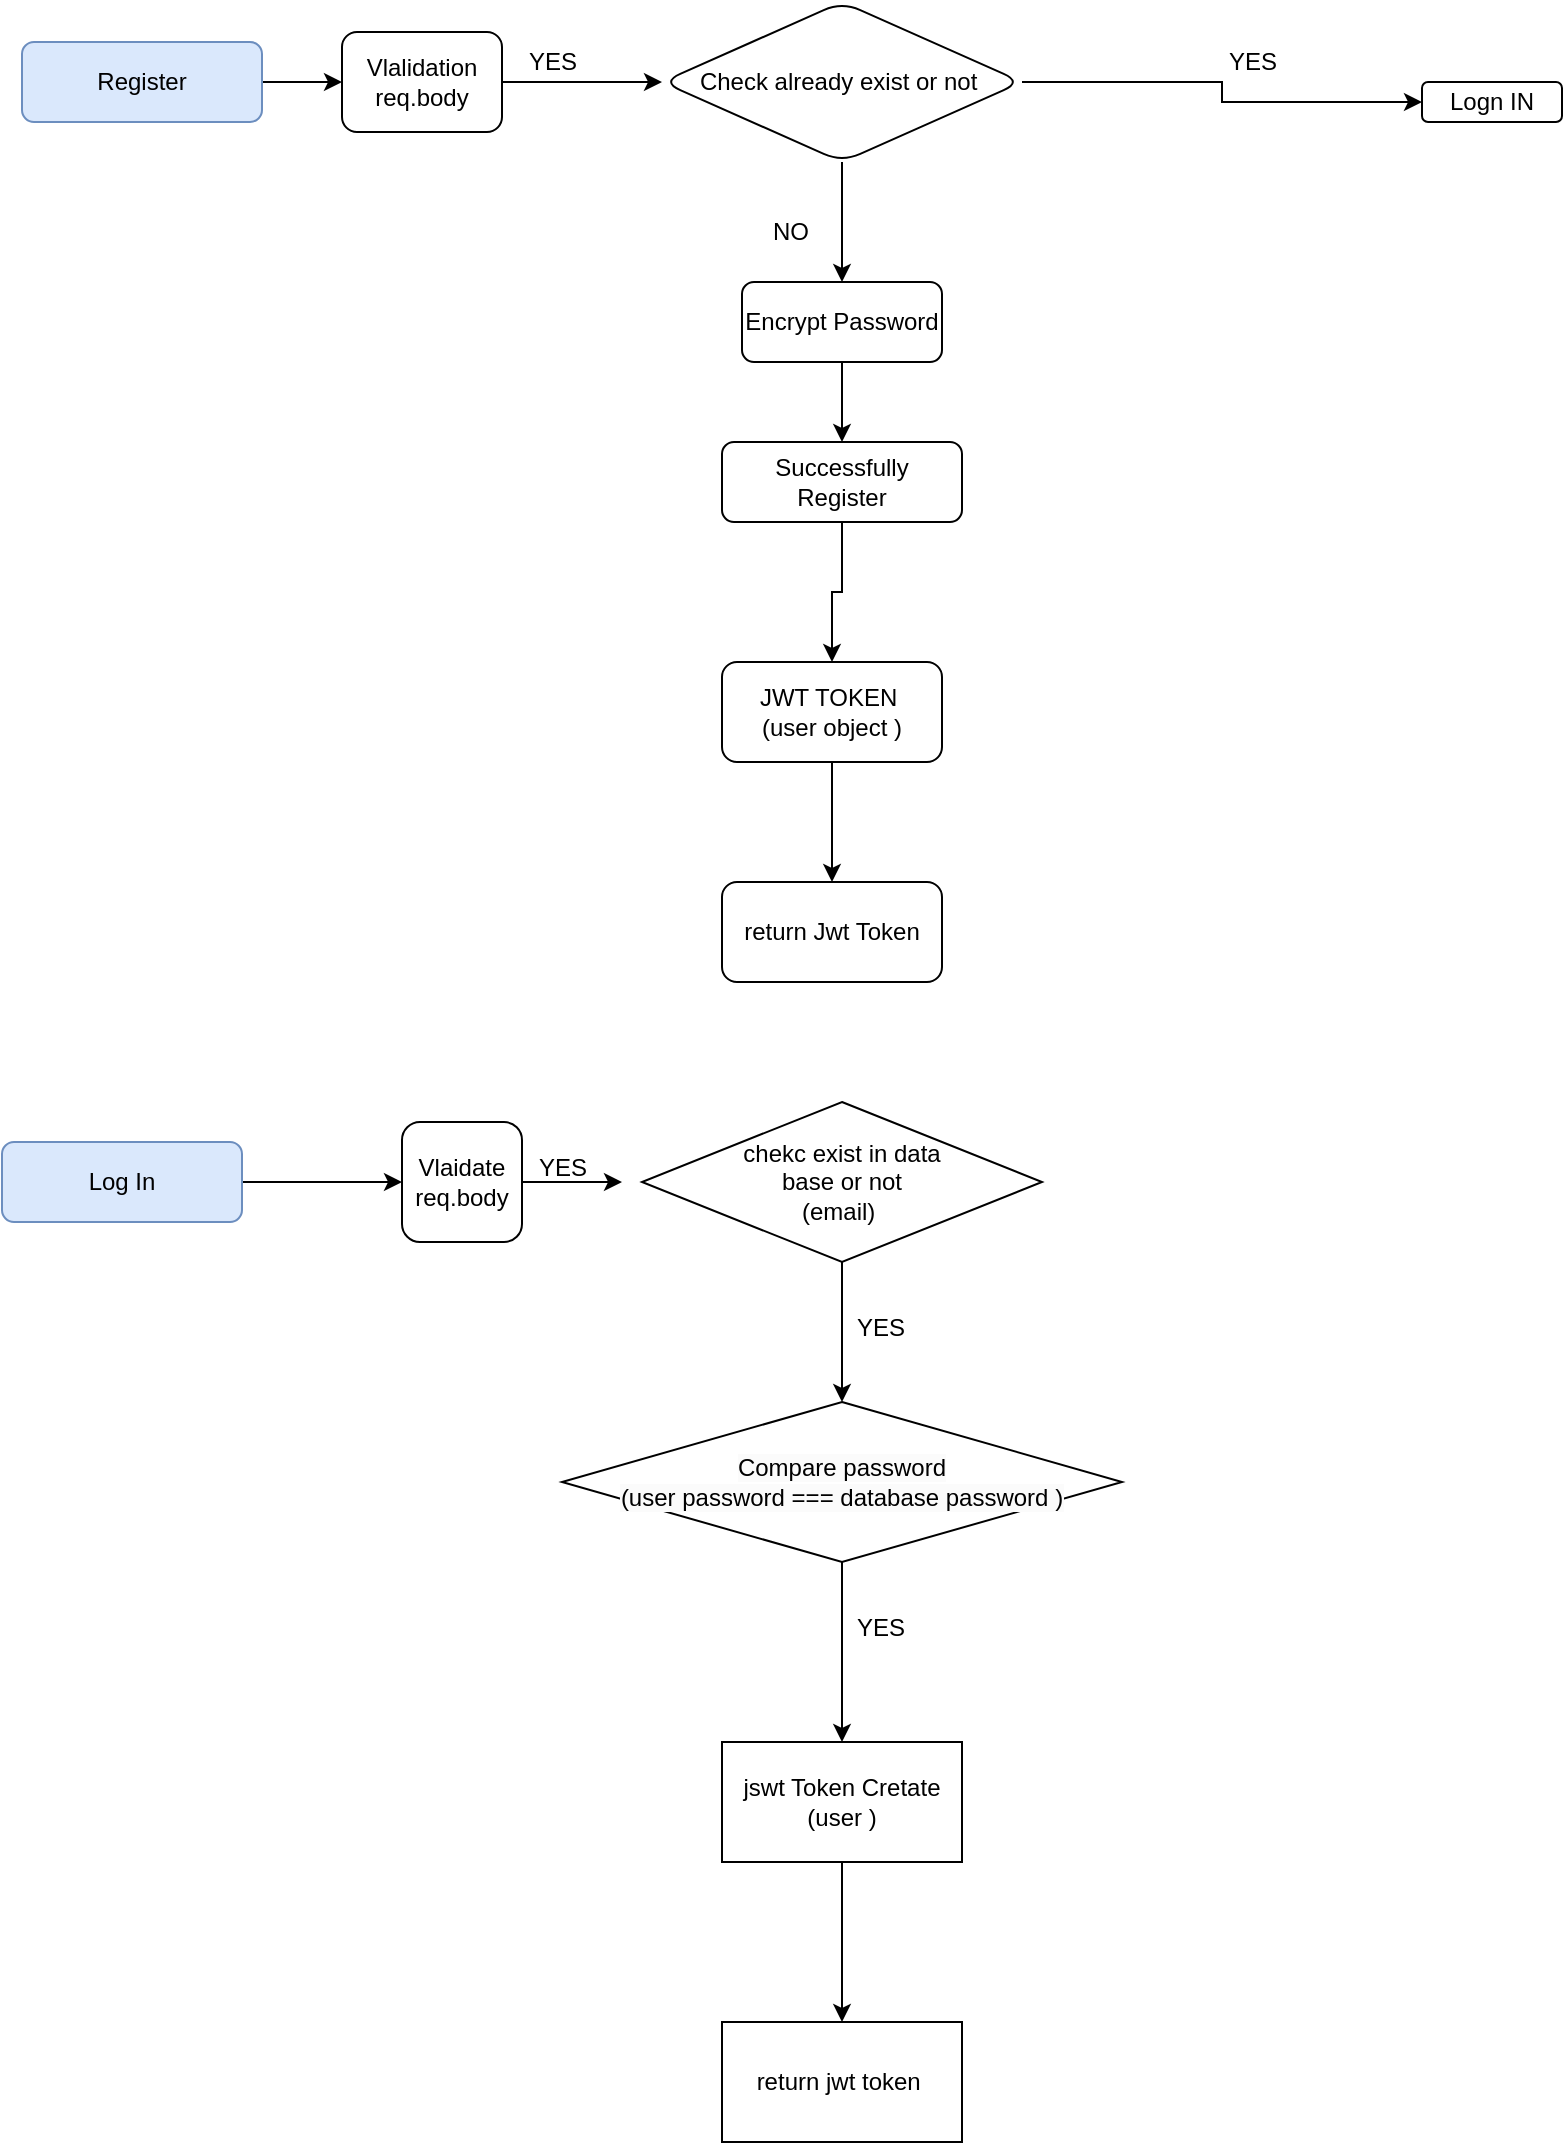<mxfile version="21.2.9" type="github" pages="3">
  <diagram id="C5RBs43oDa-KdzZeNtuy" name="authntication">
    <mxGraphModel dx="836" dy="495" grid="1" gridSize="10" guides="1" tooltips="1" connect="1" arrows="1" fold="1" page="1" pageScale="1" pageWidth="827" pageHeight="1169" math="0" shadow="0">
      <root>
        <mxCell id="WIyWlLk6GJQsqaUBKTNV-0" />
        <mxCell id="WIyWlLk6GJQsqaUBKTNV-1" parent="WIyWlLk6GJQsqaUBKTNV-0" />
        <mxCell id="tBLUwzcYcOvDInlhGQcW-26" value="" style="edgeStyle=orthogonalEdgeStyle;rounded=0;orthogonalLoop=1;jettySize=auto;html=1;" edge="1" parent="WIyWlLk6GJQsqaUBKTNV-1" source="WIyWlLk6GJQsqaUBKTNV-3" target="tBLUwzcYcOvDInlhGQcW-25">
          <mxGeometry relative="1" as="geometry" />
        </mxCell>
        <mxCell id="WIyWlLk6GJQsqaUBKTNV-3" value="Register" style="rounded=1;whiteSpace=wrap;html=1;fontSize=12;glass=0;strokeWidth=1;shadow=0;fillColor=#dae8fc;strokeColor=#6c8ebf;" parent="WIyWlLk6GJQsqaUBKTNV-1" vertex="1">
          <mxGeometry x="10" y="40" width="120" height="40" as="geometry" />
        </mxCell>
        <mxCell id="tBLUwzcYcOvDInlhGQcW-32" value="" style="edgeStyle=orthogonalEdgeStyle;rounded=0;orthogonalLoop=1;jettySize=auto;html=1;" edge="1" parent="WIyWlLk6GJQsqaUBKTNV-1" source="tBLUwzcYcOvDInlhGQcW-1" target="tBLUwzcYcOvDInlhGQcW-31">
          <mxGeometry relative="1" as="geometry" />
        </mxCell>
        <mxCell id="tBLUwzcYcOvDInlhGQcW-1" value="Log In" style="rounded=1;whiteSpace=wrap;html=1;fillColor=#dae8fc;strokeColor=#6c8ebf;" vertex="1" parent="WIyWlLk6GJQsqaUBKTNV-1">
          <mxGeometry y="590" width="120" height="40" as="geometry" />
        </mxCell>
        <mxCell id="tBLUwzcYcOvDInlhGQcW-23" value="" style="edgeStyle=orthogonalEdgeStyle;rounded=0;orthogonalLoop=1;jettySize=auto;html=1;" edge="1" parent="WIyWlLk6GJQsqaUBKTNV-1" source="tBLUwzcYcOvDInlhGQcW-4" target="tBLUwzcYcOvDInlhGQcW-22">
          <mxGeometry relative="1" as="geometry" />
        </mxCell>
        <mxCell id="tBLUwzcYcOvDInlhGQcW-30" style="edgeStyle=orthogonalEdgeStyle;rounded=0;orthogonalLoop=1;jettySize=auto;html=1;exitX=0.5;exitY=1;exitDx=0;exitDy=0;" edge="1" parent="WIyWlLk6GJQsqaUBKTNV-1" source="tBLUwzcYcOvDInlhGQcW-4">
          <mxGeometry relative="1" as="geometry">
            <mxPoint x="420" y="160" as="targetPoint" />
          </mxGeometry>
        </mxCell>
        <mxCell id="tBLUwzcYcOvDInlhGQcW-4" value="Check already exist or not&amp;nbsp;" style="rhombus;whiteSpace=wrap;html=1;rounded=1;glass=0;strokeWidth=1;shadow=0;" vertex="1" parent="WIyWlLk6GJQsqaUBKTNV-1">
          <mxGeometry x="330" y="20" width="180" height="80" as="geometry" />
        </mxCell>
        <mxCell id="tBLUwzcYcOvDInlhGQcW-13" value="" style="edgeStyle=orthogonalEdgeStyle;rounded=0;orthogonalLoop=1;jettySize=auto;html=1;" edge="1" parent="WIyWlLk6GJQsqaUBKTNV-1" source="tBLUwzcYcOvDInlhGQcW-6" target="tBLUwzcYcOvDInlhGQcW-12">
          <mxGeometry relative="1" as="geometry" />
        </mxCell>
        <mxCell id="tBLUwzcYcOvDInlhGQcW-6" value="Encrypt Password" style="whiteSpace=wrap;html=1;rounded=1;glass=0;strokeWidth=1;shadow=0;" vertex="1" parent="WIyWlLk6GJQsqaUBKTNV-1">
          <mxGeometry x="370" y="160" width="100" height="40" as="geometry" />
        </mxCell>
        <mxCell id="tBLUwzcYcOvDInlhGQcW-11" value="NO" style="text;html=1;align=center;verticalAlign=middle;resizable=0;points=[];autosize=1;strokeColor=none;fillColor=none;" vertex="1" parent="WIyWlLk6GJQsqaUBKTNV-1">
          <mxGeometry x="374" y="120" width="40" height="30" as="geometry" />
        </mxCell>
        <mxCell id="tBLUwzcYcOvDInlhGQcW-15" value="" style="edgeStyle=orthogonalEdgeStyle;rounded=0;orthogonalLoop=1;jettySize=auto;html=1;" edge="1" parent="WIyWlLk6GJQsqaUBKTNV-1" source="tBLUwzcYcOvDInlhGQcW-12" target="tBLUwzcYcOvDInlhGQcW-14">
          <mxGeometry relative="1" as="geometry" />
        </mxCell>
        <mxCell id="tBLUwzcYcOvDInlhGQcW-12" value="Successfully &lt;br&gt;Register" style="whiteSpace=wrap;html=1;rounded=1;glass=0;strokeWidth=1;shadow=0;" vertex="1" parent="WIyWlLk6GJQsqaUBKTNV-1">
          <mxGeometry x="360" y="240" width="120" height="40" as="geometry" />
        </mxCell>
        <mxCell id="tBLUwzcYcOvDInlhGQcW-17" value="" style="edgeStyle=orthogonalEdgeStyle;rounded=0;orthogonalLoop=1;jettySize=auto;html=1;" edge="1" parent="WIyWlLk6GJQsqaUBKTNV-1" source="tBLUwzcYcOvDInlhGQcW-14" target="tBLUwzcYcOvDInlhGQcW-16">
          <mxGeometry relative="1" as="geometry" />
        </mxCell>
        <mxCell id="tBLUwzcYcOvDInlhGQcW-14" value="JWT TOKEN&amp;nbsp;&lt;br&gt;(user object )" style="whiteSpace=wrap;html=1;rounded=1;glass=0;strokeWidth=1;shadow=0;" vertex="1" parent="WIyWlLk6GJQsqaUBKTNV-1">
          <mxGeometry x="360" y="350" width="110" height="50" as="geometry" />
        </mxCell>
        <mxCell id="tBLUwzcYcOvDInlhGQcW-16" value="return Jwt Token" style="whiteSpace=wrap;html=1;rounded=1;glass=0;strokeWidth=1;shadow=0;" vertex="1" parent="WIyWlLk6GJQsqaUBKTNV-1">
          <mxGeometry x="360" y="460" width="110" height="50" as="geometry" />
        </mxCell>
        <mxCell id="tBLUwzcYcOvDInlhGQcW-22" value="Logn IN" style="whiteSpace=wrap;html=1;rounded=1;glass=0;strokeWidth=1;shadow=0;" vertex="1" parent="WIyWlLk6GJQsqaUBKTNV-1">
          <mxGeometry x="710" y="60" width="70" height="20" as="geometry" />
        </mxCell>
        <mxCell id="tBLUwzcYcOvDInlhGQcW-24" value="YES" style="text;html=1;align=center;verticalAlign=middle;resizable=0;points=[];autosize=1;strokeColor=none;fillColor=none;" vertex="1" parent="WIyWlLk6GJQsqaUBKTNV-1">
          <mxGeometry x="600" y="35" width="50" height="30" as="geometry" />
        </mxCell>
        <mxCell id="tBLUwzcYcOvDInlhGQcW-28" value="" style="edgeStyle=orthogonalEdgeStyle;rounded=0;orthogonalLoop=1;jettySize=auto;html=1;entryX=0;entryY=0.5;entryDx=0;entryDy=0;" edge="1" parent="WIyWlLk6GJQsqaUBKTNV-1" source="tBLUwzcYcOvDInlhGQcW-25" target="tBLUwzcYcOvDInlhGQcW-4">
          <mxGeometry relative="1" as="geometry">
            <mxPoint x="310" y="60" as="targetPoint" />
          </mxGeometry>
        </mxCell>
        <mxCell id="tBLUwzcYcOvDInlhGQcW-25" value="Vlalidation req.body" style="whiteSpace=wrap;html=1;rounded=1;glass=0;strokeWidth=1;shadow=0;" vertex="1" parent="WIyWlLk6GJQsqaUBKTNV-1">
          <mxGeometry x="170" y="35" width="80" height="50" as="geometry" />
        </mxCell>
        <mxCell id="tBLUwzcYcOvDInlhGQcW-29" value="YES" style="text;html=1;align=center;verticalAlign=middle;resizable=0;points=[];autosize=1;strokeColor=none;fillColor=none;" vertex="1" parent="WIyWlLk6GJQsqaUBKTNV-1">
          <mxGeometry x="250" y="35" width="50" height="30" as="geometry" />
        </mxCell>
        <mxCell id="tBLUwzcYcOvDInlhGQcW-34" value="" style="edgeStyle=orthogonalEdgeStyle;rounded=0;orthogonalLoop=1;jettySize=auto;html=1;" edge="1" parent="WIyWlLk6GJQsqaUBKTNV-1" source="tBLUwzcYcOvDInlhGQcW-31">
          <mxGeometry relative="1" as="geometry">
            <mxPoint x="310" y="610" as="targetPoint" />
          </mxGeometry>
        </mxCell>
        <mxCell id="tBLUwzcYcOvDInlhGQcW-31" value="Vlaidate &lt;br&gt;req.body" style="whiteSpace=wrap;html=1;rounded=1;" vertex="1" parent="WIyWlLk6GJQsqaUBKTNV-1">
          <mxGeometry x="200" y="580" width="60" height="60" as="geometry" />
        </mxCell>
        <mxCell id="tBLUwzcYcOvDInlhGQcW-35" value="YES" style="text;html=1;align=center;verticalAlign=middle;resizable=0;points=[];autosize=1;strokeColor=none;fillColor=none;" vertex="1" parent="WIyWlLk6GJQsqaUBKTNV-1">
          <mxGeometry x="255" y="588" width="50" height="30" as="geometry" />
        </mxCell>
        <mxCell id="tBLUwzcYcOvDInlhGQcW-44" value="" style="edgeStyle=orthogonalEdgeStyle;rounded=0;orthogonalLoop=1;jettySize=auto;html=1;" edge="1" parent="WIyWlLk6GJQsqaUBKTNV-1" source="tBLUwzcYcOvDInlhGQcW-36" target="tBLUwzcYcOvDInlhGQcW-43">
          <mxGeometry relative="1" as="geometry" />
        </mxCell>
        <mxCell id="tBLUwzcYcOvDInlhGQcW-36" value="chekc exist in data &lt;br&gt;base or not&lt;br&gt;(email)&amp;nbsp;" style="rhombus;whiteSpace=wrap;html=1;" vertex="1" parent="WIyWlLk6GJQsqaUBKTNV-1">
          <mxGeometry x="320" y="570" width="200" height="80" as="geometry" />
        </mxCell>
        <mxCell id="tBLUwzcYcOvDInlhGQcW-46" value="" style="edgeStyle=orthogonalEdgeStyle;rounded=0;orthogonalLoop=1;jettySize=auto;html=1;" edge="1" parent="WIyWlLk6GJQsqaUBKTNV-1" source="tBLUwzcYcOvDInlhGQcW-43" target="tBLUwzcYcOvDInlhGQcW-45">
          <mxGeometry relative="1" as="geometry" />
        </mxCell>
        <mxCell id="tBLUwzcYcOvDInlhGQcW-43" value="&lt;span style=&quot;color: rgb(0, 0, 0); font-family: Helvetica; font-size: 12px; font-style: normal; font-variant-ligatures: normal; font-variant-caps: normal; font-weight: 400; letter-spacing: normal; orphans: 2; text-align: center; text-indent: 0px; text-transform: none; widows: 2; word-spacing: 0px; -webkit-text-stroke-width: 0px; background-color: rgb(251, 251, 251); text-decoration-thickness: initial; text-decoration-style: initial; text-decoration-color: initial; float: none; display: inline !important;&quot;&gt;Compare password&lt;/span&gt;&lt;br style=&quot;border-color: var(--border-color); color: rgb(0, 0, 0); font-family: Helvetica; font-size: 12px; font-style: normal; font-variant-ligatures: normal; font-variant-caps: normal; font-weight: 400; letter-spacing: normal; orphans: 2; text-align: center; text-indent: 0px; text-transform: none; widows: 2; word-spacing: 0px; -webkit-text-stroke-width: 0px; background-color: rgb(251, 251, 251); text-decoration-thickness: initial; text-decoration-style: initial; text-decoration-color: initial;&quot;&gt;&lt;span style=&quot;color: rgb(0, 0, 0); font-family: Helvetica; font-size: 12px; font-style: normal; font-variant-ligatures: normal; font-variant-caps: normal; font-weight: 400; letter-spacing: normal; orphans: 2; text-align: center; text-indent: 0px; text-transform: none; widows: 2; word-spacing: 0px; -webkit-text-stroke-width: 0px; background-color: rgb(251, 251, 251); text-decoration-thickness: initial; text-decoration-style: initial; text-decoration-color: initial; float: none; display: inline !important;&quot;&gt;(user password === database password )&lt;/span&gt;" style="rhombus;whiteSpace=wrap;html=1;" vertex="1" parent="WIyWlLk6GJQsqaUBKTNV-1">
          <mxGeometry x="280" y="720" width="280" height="80" as="geometry" />
        </mxCell>
        <mxCell id="tBLUwzcYcOvDInlhGQcW-48" value="" style="edgeStyle=orthogonalEdgeStyle;rounded=0;orthogonalLoop=1;jettySize=auto;html=1;" edge="1" parent="WIyWlLk6GJQsqaUBKTNV-1" source="tBLUwzcYcOvDInlhGQcW-45" target="tBLUwzcYcOvDInlhGQcW-47">
          <mxGeometry relative="1" as="geometry" />
        </mxCell>
        <mxCell id="tBLUwzcYcOvDInlhGQcW-45" value="jswt Token Cretate&lt;br&gt;(user )" style="whiteSpace=wrap;html=1;" vertex="1" parent="WIyWlLk6GJQsqaUBKTNV-1">
          <mxGeometry x="360" y="890" width="120" height="60" as="geometry" />
        </mxCell>
        <mxCell id="tBLUwzcYcOvDInlhGQcW-47" value="return jwt token&amp;nbsp;" style="whiteSpace=wrap;html=1;" vertex="1" parent="WIyWlLk6GJQsqaUBKTNV-1">
          <mxGeometry x="360" y="1030" width="120" height="60" as="geometry" />
        </mxCell>
        <mxCell id="tBLUwzcYcOvDInlhGQcW-49" value="YES" style="text;html=1;align=center;verticalAlign=middle;resizable=0;points=[];autosize=1;strokeColor=none;fillColor=none;" vertex="1" parent="WIyWlLk6GJQsqaUBKTNV-1">
          <mxGeometry x="414" y="668" width="50" height="30" as="geometry" />
        </mxCell>
        <mxCell id="tBLUwzcYcOvDInlhGQcW-50" value="YES" style="text;html=1;align=center;verticalAlign=middle;resizable=0;points=[];autosize=1;strokeColor=none;fillColor=none;" vertex="1" parent="WIyWlLk6GJQsqaUBKTNV-1">
          <mxGeometry x="414" y="818" width="50" height="30" as="geometry" />
        </mxCell>
      </root>
    </mxGraphModel>
  </diagram>
  <diagram id="0T0QVzsay0xOI4LE1sV0" name="authorization">
    <mxGraphModel dx="1762" dy="495" grid="1" gridSize="10" guides="1" tooltips="1" connect="1" arrows="1" fold="1" page="1" pageScale="1" pageWidth="850" pageHeight="1100" math="0" shadow="0">
      <root>
        <mxCell id="0" />
        <mxCell id="1" parent="0" />
        <mxCell id="N1-AMmxSvPik8XYAT0Of-6" value="" style="edgeStyle=orthogonalEdgeStyle;rounded=0;orthogonalLoop=1;jettySize=auto;html=1;" edge="1" parent="1" source="N1-AMmxSvPik8XYAT0Of-2" target="N1-AMmxSvPik8XYAT0Of-5">
          <mxGeometry relative="1" as="geometry" />
        </mxCell>
        <mxCell id="N1-AMmxSvPik8XYAT0Of-2" value="Who Am I&amp;nbsp;" style="whiteSpace=wrap;html=1;fillColor=#dae8fc;strokeColor=#6c8ebf;" vertex="1" parent="1">
          <mxGeometry x="-10" y="30" width="110" height="30" as="geometry" />
        </mxCell>
        <mxCell id="N1-AMmxSvPik8XYAT0Of-8" value="" style="edgeStyle=orthogonalEdgeStyle;rounded=0;orthogonalLoop=1;jettySize=auto;html=1;" edge="1" parent="1" source="N1-AMmxSvPik8XYAT0Of-5" target="N1-AMmxSvPik8XYAT0Of-7">
          <mxGeometry relative="1" as="geometry" />
        </mxCell>
        <mxCell id="N1-AMmxSvPik8XYAT0Of-11" value="" style="edgeStyle=orthogonalEdgeStyle;rounded=0;orthogonalLoop=1;jettySize=auto;html=1;" edge="1" parent="1" source="N1-AMmxSvPik8XYAT0Of-5" target="N1-AMmxSvPik8XYAT0Of-10">
          <mxGeometry relative="1" as="geometry" />
        </mxCell>
        <mxCell id="N1-AMmxSvPik8XYAT0Of-5" value="jwt token match&amp;nbsp;" style="rhombus;whiteSpace=wrap;html=1;" vertex="1" parent="1">
          <mxGeometry x="360" y="5" width="250" height="80" as="geometry" />
        </mxCell>
        <mxCell id="N1-AMmxSvPik8XYAT0Of-7" value="Invalid token &lt;br&gt;Logn In" style="whiteSpace=wrap;html=1;" vertex="1" parent="1">
          <mxGeometry x="685" y="15" width="120" height="60" as="geometry" />
        </mxCell>
        <mxCell id="N1-AMmxSvPik8XYAT0Of-9" value="token provided through req.header" style="text;html=1;align=center;verticalAlign=middle;resizable=0;points=[];autosize=1;strokeColor=none;fillColor=none;" vertex="1" parent="1">
          <mxGeometry x="130" y="15" width="210" height="30" as="geometry" />
        </mxCell>
        <mxCell id="N1-AMmxSvPik8XYAT0Of-13" value="" style="edgeStyle=orthogonalEdgeStyle;rounded=0;orthogonalLoop=1;jettySize=auto;html=1;" edge="1" parent="1" source="N1-AMmxSvPik8XYAT0Of-10" target="N1-AMmxSvPik8XYAT0Of-12">
          <mxGeometry relative="1" as="geometry" />
        </mxCell>
        <mxCell id="N1-AMmxSvPik8XYAT0Of-18" value="" style="edgeStyle=orthogonalEdgeStyle;rounded=0;orthogonalLoop=1;jettySize=auto;html=1;" edge="1" parent="1" source="N1-AMmxSvPik8XYAT0Of-10" target="N1-AMmxSvPik8XYAT0Of-17">
          <mxGeometry relative="1" as="geometry" />
        </mxCell>
        <mxCell id="N1-AMmxSvPik8XYAT0Of-10" value="Decrypt token and check user exit or not databse" style="whiteSpace=wrap;html=1;" vertex="1" parent="1">
          <mxGeometry x="425" y="175" width="120" height="60" as="geometry" />
        </mxCell>
        <mxCell id="N1-AMmxSvPik8XYAT0Of-12" value="send cuurent logn in user&amp;nbsp;" style="whiteSpace=wrap;html=1;" vertex="1" parent="1">
          <mxGeometry x="425" y="315" width="120" height="60" as="geometry" />
        </mxCell>
        <mxCell id="N1-AMmxSvPik8XYAT0Of-14" value="NO" style="text;html=1;align=center;verticalAlign=middle;resizable=0;points=[];autosize=1;strokeColor=none;fillColor=none;" vertex="1" parent="1">
          <mxGeometry x="620" y="18" width="40" height="30" as="geometry" />
        </mxCell>
        <mxCell id="N1-AMmxSvPik8XYAT0Of-15" value="YES" style="text;html=1;align=center;verticalAlign=middle;resizable=0;points=[];autosize=1;strokeColor=none;fillColor=none;" vertex="1" parent="1">
          <mxGeometry x="475" y="108" width="50" height="30" as="geometry" />
        </mxCell>
        <mxCell id="N1-AMmxSvPik8XYAT0Of-16" value="YES" style="text;html=1;align=center;verticalAlign=middle;resizable=0;points=[];autosize=1;strokeColor=none;fillColor=none;" vertex="1" parent="1">
          <mxGeometry x="475" y="258" width="50" height="30" as="geometry" />
        </mxCell>
        <mxCell id="N1-AMmxSvPik8XYAT0Of-17" value="Invalid Creadential&amp;nbsp;" style="whiteSpace=wrap;html=1;" vertex="1" parent="1">
          <mxGeometry x="700" y="178" width="120" height="60" as="geometry" />
        </mxCell>
        <mxCell id="N1-AMmxSvPik8XYAT0Of-19" value="NO" style="text;html=1;align=center;verticalAlign=middle;resizable=0;points=[];autosize=1;strokeColor=none;fillColor=none;" vertex="1" parent="1">
          <mxGeometry x="570" y="178" width="40" height="30" as="geometry" />
        </mxCell>
        <mxCell id="N1-AMmxSvPik8XYAT0Of-58" value="" style="edgeStyle=orthogonalEdgeStyle;rounded=0;orthogonalLoop=1;jettySize=auto;html=1;" edge="1" parent="1" source="N1-AMmxSvPik8XYAT0Of-56" target="N1-AMmxSvPik8XYAT0Of-57">
          <mxGeometry relative="1" as="geometry" />
        </mxCell>
        <mxCell id="N1-AMmxSvPik8XYAT0Of-56" value="Verify" style="whiteSpace=wrap;html=1;fillColor=#dae8fc;strokeColor=#6c8ebf;" vertex="1" parent="1">
          <mxGeometry y="450" width="90" height="30" as="geometry" />
        </mxCell>
        <mxCell id="N1-AMmxSvPik8XYAT0Of-62" value="" style="edgeStyle=orthogonalEdgeStyle;rounded=0;orthogonalLoop=1;jettySize=auto;html=1;" edge="1" parent="1" source="N1-AMmxSvPik8XYAT0Of-57" target="N1-AMmxSvPik8XYAT0Of-61">
          <mxGeometry relative="1" as="geometry" />
        </mxCell>
        <mxCell id="N1-AMmxSvPik8XYAT0Of-65" value="" style="edgeStyle=orthogonalEdgeStyle;rounded=0;orthogonalLoop=1;jettySize=auto;html=1;" edge="1" parent="1" source="N1-AMmxSvPik8XYAT0Of-57" target="N1-AMmxSvPik8XYAT0Of-64">
          <mxGeometry relative="1" as="geometry" />
        </mxCell>
        <mxCell id="N1-AMmxSvPik8XYAT0Of-57" value="jwt token match&amp;nbsp;" style="rhombus;whiteSpace=wrap;html=1;" vertex="1" parent="1">
          <mxGeometry x="380" y="440" width="220" height="80" as="geometry" />
        </mxCell>
        <mxCell id="N1-AMmxSvPik8XYAT0Of-59" value="token provided through req.header" style="text;html=1;align=center;verticalAlign=middle;resizable=0;points=[];autosize=1;strokeColor=none;fillColor=none;" vertex="1" parent="1">
          <mxGeometry x="130" y="15" width="210" height="30" as="geometry" />
        </mxCell>
        <mxCell id="N1-AMmxSvPik8XYAT0Of-60" value="Token provided through header" style="text;html=1;align=center;verticalAlign=middle;resizable=0;points=[];autosize=1;strokeColor=none;fillColor=none;" vertex="1" parent="1">
          <mxGeometry x="160" y="440" width="190" height="30" as="geometry" />
        </mxCell>
        <mxCell id="N1-AMmxSvPik8XYAT0Of-68" value="" style="edgeStyle=orthogonalEdgeStyle;rounded=0;orthogonalLoop=1;jettySize=auto;html=1;" edge="1" parent="1" source="N1-AMmxSvPik8XYAT0Of-61" target="N1-AMmxSvPik8XYAT0Of-67">
          <mxGeometry relative="1" as="geometry" />
        </mxCell>
        <mxCell id="N1-AMmxSvPik8XYAT0Of-71" value="" style="edgeStyle=orthogonalEdgeStyle;rounded=0;orthogonalLoop=1;jettySize=auto;html=1;" edge="1" parent="1" source="N1-AMmxSvPik8XYAT0Of-61" target="N1-AMmxSvPik8XYAT0Of-70">
          <mxGeometry relative="1" as="geometry" />
        </mxCell>
        <mxCell id="N1-AMmxSvPik8XYAT0Of-61" value="&lt;span style=&quot;color: rgb(0, 0, 0); font-family: Helvetica; font-size: 12px; font-style: normal; font-variant-ligatures: normal; font-variant-caps: normal; font-weight: 400; letter-spacing: normal; orphans: 2; text-align: center; text-indent: 0px; text-transform: none; widows: 2; word-spacing: 0px; -webkit-text-stroke-width: 0px; background-color: rgb(251, 251, 251); text-decoration-thickness: initial; text-decoration-style: initial; text-decoration-color: initial; float: none; display: inline !important;&quot;&gt;Decrypt token and check user exit or not databse&lt;/span&gt;" style="whiteSpace=wrap;html=1;" vertex="1" parent="1">
          <mxGeometry x="430" y="610" width="120" height="60" as="geometry" />
        </mxCell>
        <mxCell id="N1-AMmxSvPik8XYAT0Of-63" value="YES" style="text;html=1;align=center;verticalAlign=middle;resizable=0;points=[];autosize=1;strokeColor=none;fillColor=none;" vertex="1" parent="1">
          <mxGeometry x="475" y="538" width="50" height="30" as="geometry" />
        </mxCell>
        <mxCell id="N1-AMmxSvPik8XYAT0Of-64" value="Invalid token&lt;br style=&quot;border-color: var(--border-color);&quot;&gt;Logn In" style="whiteSpace=wrap;html=1;" vertex="1" parent="1">
          <mxGeometry x="730" y="450" width="120" height="60" as="geometry" />
        </mxCell>
        <mxCell id="N1-AMmxSvPik8XYAT0Of-66" value="NO" style="text;html=1;align=center;verticalAlign=middle;resizable=0;points=[];autosize=1;strokeColor=none;fillColor=none;" vertex="1" parent="1">
          <mxGeometry x="650" y="448" width="40" height="30" as="geometry" />
        </mxCell>
        <mxCell id="N1-AMmxSvPik8XYAT0Of-67" value="&lt;span style=&quot;color: rgb(0, 0, 0); font-family: Helvetica; font-size: 12px; font-style: normal; font-variant-ligatures: normal; font-variant-caps: normal; font-weight: 400; letter-spacing: normal; orphans: 2; text-align: center; text-indent: 0px; text-transform: none; widows: 2; word-spacing: 0px; -webkit-text-stroke-width: 0px; background-color: rgb(251, 251, 251); text-decoration-thickness: initial; text-decoration-style: initial; text-decoration-color: initial; float: none; display: inline !important;&quot;&gt;Invalid Creadential&amp;nbsp;&lt;/span&gt;" style="whiteSpace=wrap;html=1;" vertex="1" parent="1">
          <mxGeometry x="720" y="620" width="120" height="60" as="geometry" />
        </mxCell>
        <mxCell id="N1-AMmxSvPik8XYAT0Of-69" value="NO" style="text;html=1;align=center;verticalAlign=middle;resizable=0;points=[];autosize=1;strokeColor=none;fillColor=none;" vertex="1" parent="1">
          <mxGeometry x="620" y="618" width="40" height="30" as="geometry" />
        </mxCell>
        <mxCell id="N1-AMmxSvPik8XYAT0Of-70" value="call next function" style="whiteSpace=wrap;html=1;" vertex="1" parent="1">
          <mxGeometry x="430" y="750" width="120" height="60" as="geometry" />
        </mxCell>
        <mxCell id="N1-AMmxSvPik8XYAT0Of-72" value="YES" style="text;html=1;align=center;verticalAlign=middle;resizable=0;points=[];autosize=1;strokeColor=none;fillColor=none;" vertex="1" parent="1">
          <mxGeometry x="475" y="698" width="50" height="30" as="geometry" />
        </mxCell>
      </root>
    </mxGraphModel>
  </diagram>
  <diagram id="rxqp_IJf_vBUMq0bpa5j" name="Page-3">
    <mxGraphModel dx="836" dy="495" grid="1" gridSize="10" guides="1" tooltips="1" connect="1" arrows="1" fold="1" page="1" pageScale="1" pageWidth="850" pageHeight="1100" math="0" shadow="0">
      <root>
        <mxCell id="0" />
        <mxCell id="1" parent="0" />
      </root>
    </mxGraphModel>
  </diagram>
</mxfile>
